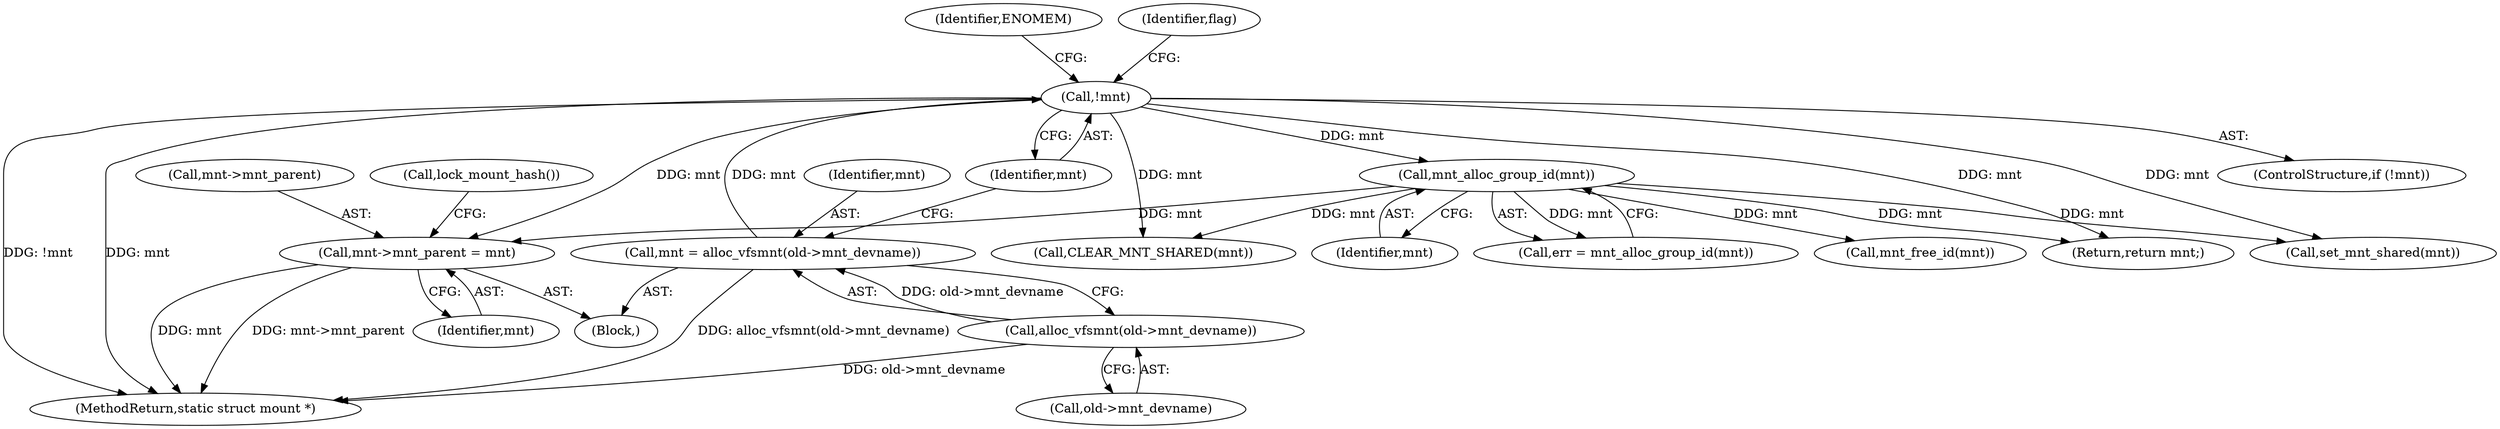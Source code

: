 digraph "0_linux_9566d6742852c527bf5af38af5cbb878dad75705@pointer" {
"1000304" [label="(Call,mnt->mnt_parent = mnt)"];
"1000165" [label="(Call,mnt_alloc_group_id(mnt))"];
"1000126" [label="(Call,!mnt)"];
"1000119" [label="(Call,mnt = alloc_vfsmnt(old->mnt_devname))"];
"1000121" [label="(Call,alloc_vfsmnt(old->mnt_devname))"];
"1000166" [label="(Identifier,mnt)"];
"1000126" [label="(Call,!mnt)"];
"1000427" [label="(MethodReturn,static struct mount *)"];
"1000122" [label="(Call,old->mnt_devname)"];
"1000165" [label="(Call,mnt_alloc_group_id(mnt))"];
"1000305" [label="(Call,mnt->mnt_parent)"];
"1000120" [label="(Identifier,mnt)"];
"1000119" [label="(Call,mnt = alloc_vfsmnt(old->mnt_devname))"];
"1000309" [label="(Call,lock_mount_hash())"];
"1000108" [label="(Block,)"];
"1000308" [label="(Identifier,mnt)"];
"1000346" [label="(Call,CLEAR_MNT_SHARED(mnt))"];
"1000131" [label="(Identifier,ENOMEM)"];
"1000125" [label="(ControlStructure,if (!mnt))"];
"1000127" [label="(Identifier,mnt)"];
"1000304" [label="(Call,mnt->mnt_parent = mnt)"];
"1000163" [label="(Call,err = mnt_alloc_group_id(mnt))"];
"1000134" [label="(Identifier,flag)"];
"1000420" [label="(Call,mnt_free_id(mnt))"];
"1000417" [label="(Return,return mnt;)"];
"1000394" [label="(Call,set_mnt_shared(mnt))"];
"1000121" [label="(Call,alloc_vfsmnt(old->mnt_devname))"];
"1000304" -> "1000108"  [label="AST: "];
"1000304" -> "1000308"  [label="CFG: "];
"1000305" -> "1000304"  [label="AST: "];
"1000308" -> "1000304"  [label="AST: "];
"1000309" -> "1000304"  [label="CFG: "];
"1000304" -> "1000427"  [label="DDG: mnt->mnt_parent"];
"1000304" -> "1000427"  [label="DDG: mnt"];
"1000165" -> "1000304"  [label="DDG: mnt"];
"1000126" -> "1000304"  [label="DDG: mnt"];
"1000165" -> "1000163"  [label="AST: "];
"1000165" -> "1000166"  [label="CFG: "];
"1000166" -> "1000165"  [label="AST: "];
"1000163" -> "1000165"  [label="CFG: "];
"1000165" -> "1000163"  [label="DDG: mnt"];
"1000126" -> "1000165"  [label="DDG: mnt"];
"1000165" -> "1000346"  [label="DDG: mnt"];
"1000165" -> "1000394"  [label="DDG: mnt"];
"1000165" -> "1000417"  [label="DDG: mnt"];
"1000165" -> "1000420"  [label="DDG: mnt"];
"1000126" -> "1000125"  [label="AST: "];
"1000126" -> "1000127"  [label="CFG: "];
"1000127" -> "1000126"  [label="AST: "];
"1000131" -> "1000126"  [label="CFG: "];
"1000134" -> "1000126"  [label="CFG: "];
"1000126" -> "1000427"  [label="DDG: !mnt"];
"1000126" -> "1000427"  [label="DDG: mnt"];
"1000119" -> "1000126"  [label="DDG: mnt"];
"1000126" -> "1000346"  [label="DDG: mnt"];
"1000126" -> "1000394"  [label="DDG: mnt"];
"1000126" -> "1000417"  [label="DDG: mnt"];
"1000119" -> "1000108"  [label="AST: "];
"1000119" -> "1000121"  [label="CFG: "];
"1000120" -> "1000119"  [label="AST: "];
"1000121" -> "1000119"  [label="AST: "];
"1000127" -> "1000119"  [label="CFG: "];
"1000119" -> "1000427"  [label="DDG: alloc_vfsmnt(old->mnt_devname)"];
"1000121" -> "1000119"  [label="DDG: old->mnt_devname"];
"1000121" -> "1000122"  [label="CFG: "];
"1000122" -> "1000121"  [label="AST: "];
"1000121" -> "1000427"  [label="DDG: old->mnt_devname"];
}
